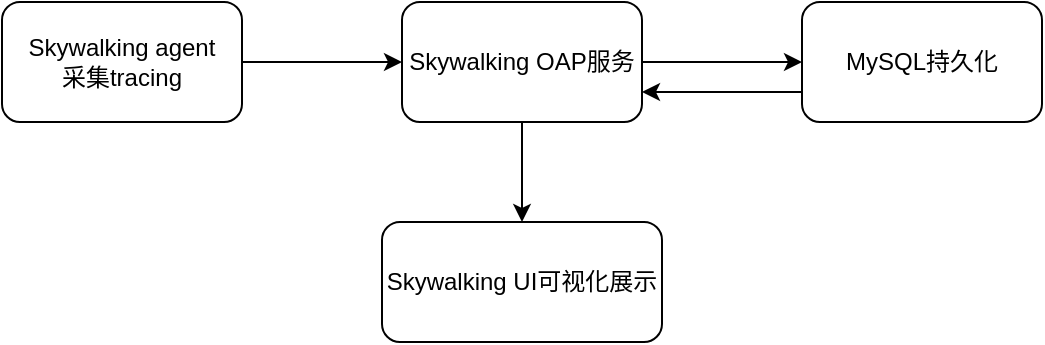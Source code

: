 <mxfile version="21.1.1" type="github">
  <diagram name="第 1 页" id="GWYo0FBAUiMZKAyBpaA-">
    <mxGraphModel dx="1434" dy="792" grid="1" gridSize="10" guides="1" tooltips="1" connect="1" arrows="1" fold="1" page="1" pageScale="1" pageWidth="827" pageHeight="1169" math="0" shadow="0">
      <root>
        <mxCell id="0" />
        <mxCell id="1" parent="0" />
        <mxCell id="GMbHteGoNYsrVJxWbXNv-3" value="" style="edgeStyle=orthogonalEdgeStyle;rounded=0;orthogonalLoop=1;jettySize=auto;html=1;" edge="1" parent="1" source="GMbHteGoNYsrVJxWbXNv-1" target="GMbHteGoNYsrVJxWbXNv-2">
          <mxGeometry relative="1" as="geometry" />
        </mxCell>
        <mxCell id="GMbHteGoNYsrVJxWbXNv-1" value="&lt;div&gt;Skywalking agent&lt;/div&gt;采集tracing" style="rounded=1;whiteSpace=wrap;html=1;" vertex="1" parent="1">
          <mxGeometry x="20" y="160" width="120" height="60" as="geometry" />
        </mxCell>
        <mxCell id="GMbHteGoNYsrVJxWbXNv-5" value="" style="edgeStyle=orthogonalEdgeStyle;rounded=0;orthogonalLoop=1;jettySize=auto;html=1;" edge="1" parent="1" source="GMbHteGoNYsrVJxWbXNv-2" target="GMbHteGoNYsrVJxWbXNv-4">
          <mxGeometry relative="1" as="geometry" />
        </mxCell>
        <mxCell id="GMbHteGoNYsrVJxWbXNv-9" style="edgeStyle=orthogonalEdgeStyle;rounded=0;orthogonalLoop=1;jettySize=auto;html=1;entryX=0.5;entryY=0;entryDx=0;entryDy=0;" edge="1" parent="1" source="GMbHteGoNYsrVJxWbXNv-2" target="GMbHteGoNYsrVJxWbXNv-6">
          <mxGeometry relative="1" as="geometry" />
        </mxCell>
        <mxCell id="GMbHteGoNYsrVJxWbXNv-2" value="Skywalking OAP服务" style="rounded=1;whiteSpace=wrap;html=1;" vertex="1" parent="1">
          <mxGeometry x="220" y="160" width="120" height="60" as="geometry" />
        </mxCell>
        <mxCell id="GMbHteGoNYsrVJxWbXNv-8" style="edgeStyle=orthogonalEdgeStyle;rounded=0;orthogonalLoop=1;jettySize=auto;html=1;entryX=1;entryY=0.75;entryDx=0;entryDy=0;exitX=0;exitY=0.75;exitDx=0;exitDy=0;" edge="1" parent="1" source="GMbHteGoNYsrVJxWbXNv-4" target="GMbHteGoNYsrVJxWbXNv-2">
          <mxGeometry relative="1" as="geometry" />
        </mxCell>
        <mxCell id="GMbHteGoNYsrVJxWbXNv-4" value="MySQL持久化" style="whiteSpace=wrap;html=1;rounded=1;" vertex="1" parent="1">
          <mxGeometry x="420" y="160" width="120" height="60" as="geometry" />
        </mxCell>
        <mxCell id="GMbHteGoNYsrVJxWbXNv-6" value="Skywalking UI可视化展示" style="whiteSpace=wrap;html=1;rounded=1;" vertex="1" parent="1">
          <mxGeometry x="210" y="270" width="140" height="60" as="geometry" />
        </mxCell>
      </root>
    </mxGraphModel>
  </diagram>
</mxfile>
